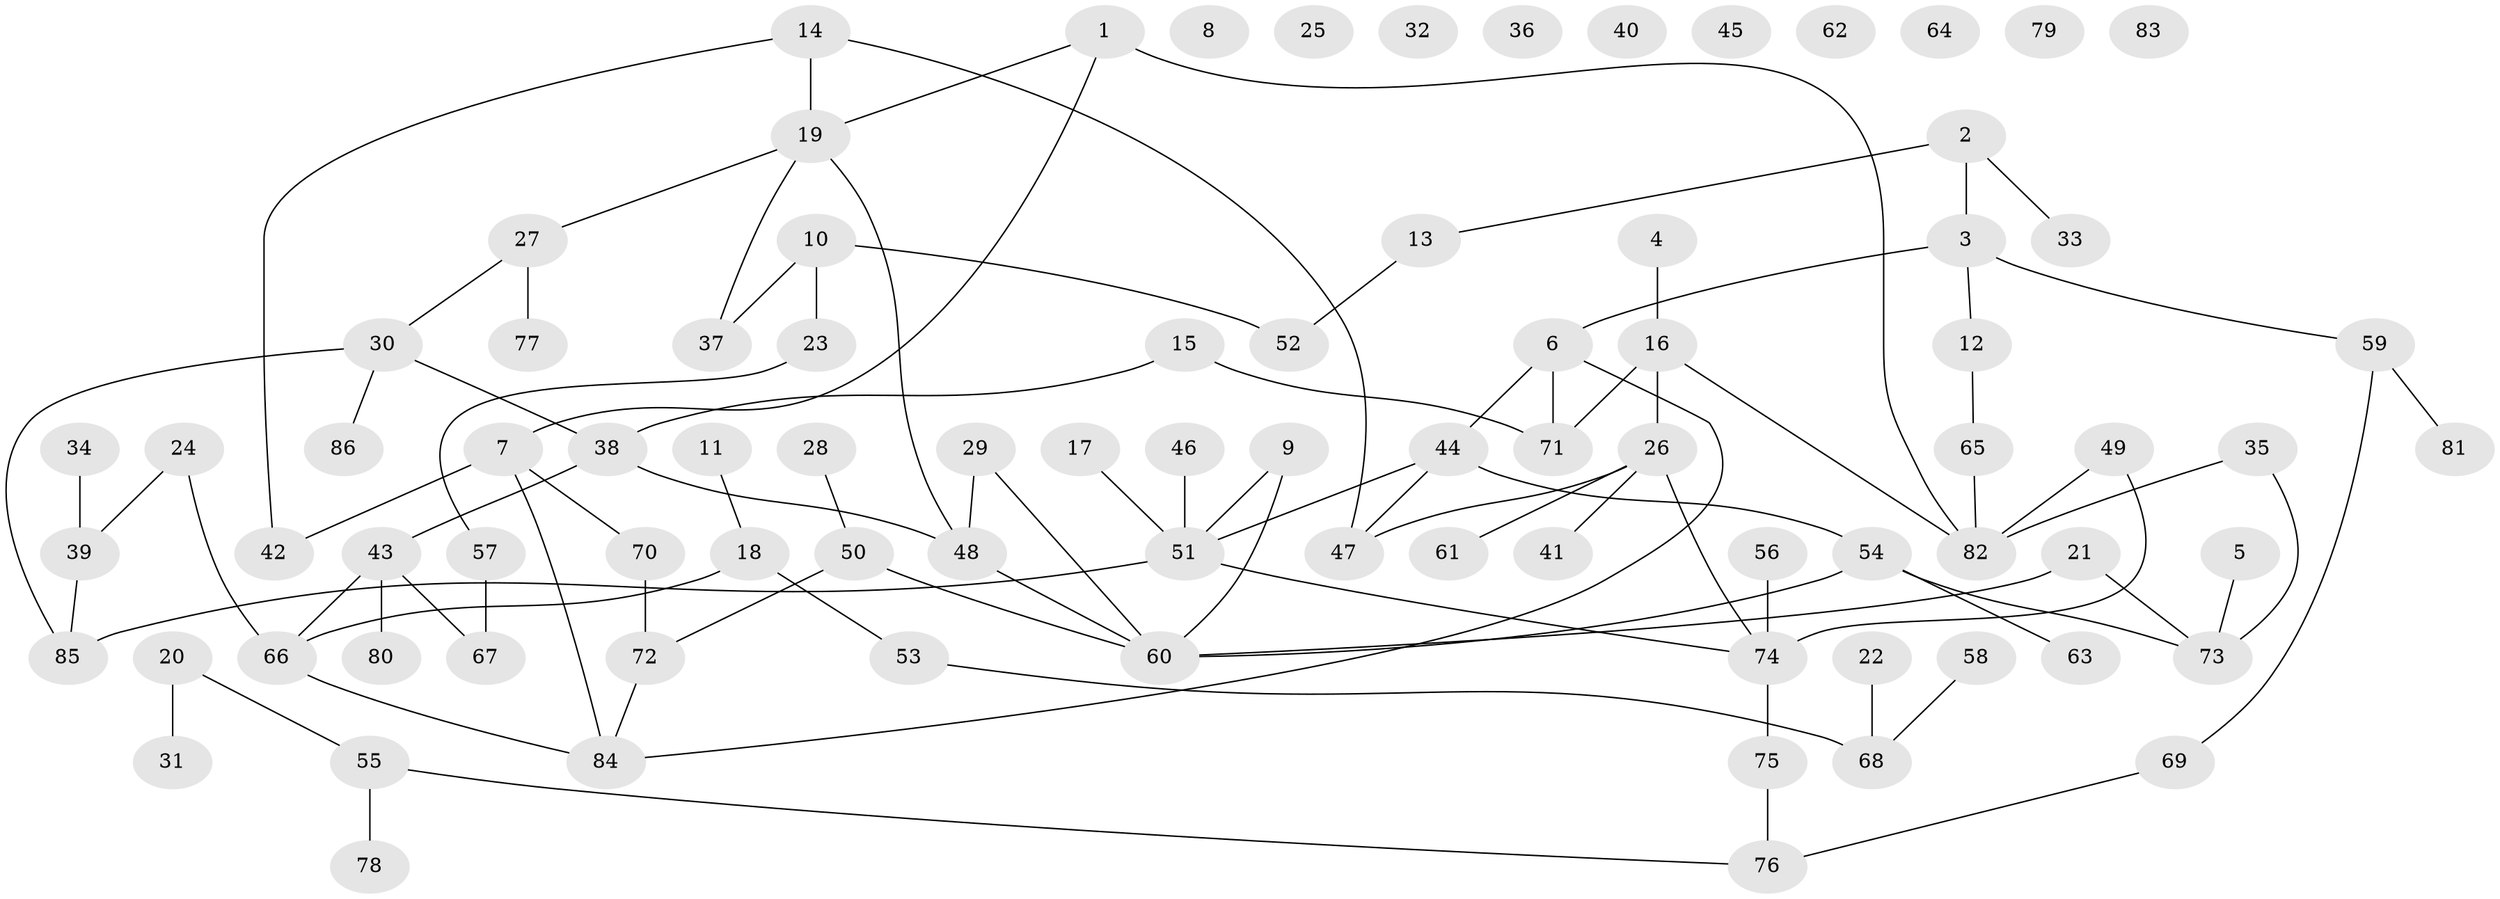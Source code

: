 // coarse degree distribution, {3: 0.11627906976744186, 2: 0.2558139534883721, 6: 0.06976744186046512, 7: 0.023255813953488372, 1: 0.11627906976744186, 0: 0.23255813953488372, 5: 0.06976744186046512, 4: 0.11627906976744186}
// Generated by graph-tools (version 1.1) at 2025/16/03/04/25 18:16:28]
// undirected, 86 vertices, 97 edges
graph export_dot {
graph [start="1"]
  node [color=gray90,style=filled];
  1;
  2;
  3;
  4;
  5;
  6;
  7;
  8;
  9;
  10;
  11;
  12;
  13;
  14;
  15;
  16;
  17;
  18;
  19;
  20;
  21;
  22;
  23;
  24;
  25;
  26;
  27;
  28;
  29;
  30;
  31;
  32;
  33;
  34;
  35;
  36;
  37;
  38;
  39;
  40;
  41;
  42;
  43;
  44;
  45;
  46;
  47;
  48;
  49;
  50;
  51;
  52;
  53;
  54;
  55;
  56;
  57;
  58;
  59;
  60;
  61;
  62;
  63;
  64;
  65;
  66;
  67;
  68;
  69;
  70;
  71;
  72;
  73;
  74;
  75;
  76;
  77;
  78;
  79;
  80;
  81;
  82;
  83;
  84;
  85;
  86;
  1 -- 7;
  1 -- 19;
  1 -- 82;
  2 -- 3;
  2 -- 13;
  2 -- 33;
  3 -- 6;
  3 -- 12;
  3 -- 59;
  4 -- 16;
  5 -- 73;
  6 -- 44;
  6 -- 71;
  6 -- 84;
  7 -- 42;
  7 -- 70;
  7 -- 84;
  9 -- 51;
  9 -- 60;
  10 -- 23;
  10 -- 37;
  10 -- 52;
  11 -- 18;
  12 -- 65;
  13 -- 52;
  14 -- 19;
  14 -- 42;
  14 -- 47;
  15 -- 38;
  15 -- 71;
  16 -- 26;
  16 -- 71;
  16 -- 82;
  17 -- 51;
  18 -- 53;
  18 -- 66;
  19 -- 27;
  19 -- 37;
  19 -- 48;
  20 -- 31;
  20 -- 55;
  21 -- 60;
  21 -- 73;
  22 -- 68;
  23 -- 57;
  24 -- 39;
  24 -- 66;
  26 -- 41;
  26 -- 47;
  26 -- 61;
  26 -- 74;
  27 -- 30;
  27 -- 77;
  28 -- 50;
  29 -- 48;
  29 -- 60;
  30 -- 38;
  30 -- 85;
  30 -- 86;
  34 -- 39;
  35 -- 73;
  35 -- 82;
  38 -- 43;
  38 -- 48;
  39 -- 85;
  43 -- 66;
  43 -- 67;
  43 -- 80;
  44 -- 47;
  44 -- 51;
  44 -- 54;
  46 -- 51;
  48 -- 60;
  49 -- 74;
  49 -- 82;
  50 -- 60;
  50 -- 72;
  51 -- 74;
  51 -- 85;
  53 -- 68;
  54 -- 60;
  54 -- 63;
  54 -- 73;
  55 -- 76;
  55 -- 78;
  56 -- 74;
  57 -- 67;
  58 -- 68;
  59 -- 69;
  59 -- 81;
  65 -- 82;
  66 -- 84;
  69 -- 76;
  70 -- 72;
  72 -- 84;
  74 -- 75;
  75 -- 76;
}
